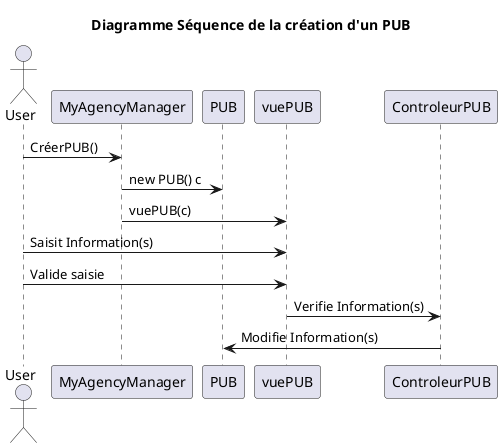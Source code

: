 @startuml

title Diagramme Séquence de la création d'un PUB

actor User as U
U -> MyAgencyManager :CréerPUB()

MyAgencyManager -> PUB :new PUB() c

MyAgencyManager -> vuePUB : vuePUB(c)

U -> vuePUB :Saisit Information(s)
U -> vuePUB :Valide saisie

vuePUB -> ControleurPUB :Verifie Information(s)
ControleurPUB -> PUB :Modifie Information(s)
@enduml
